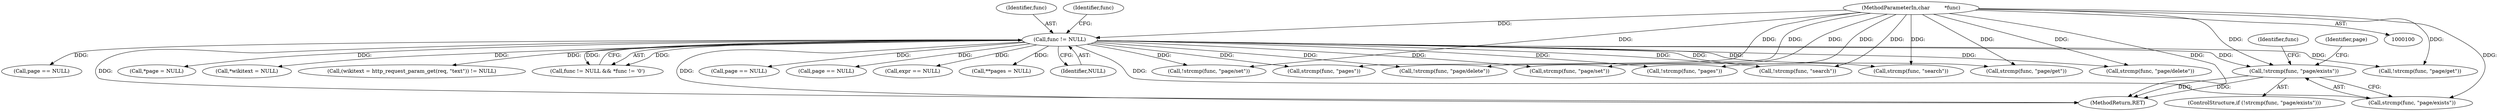 digraph "0_didiwiki_5e5c796617e1712905dc5462b94bd5e6c08d15ea_0@API" {
"1000230" [label="(Call,!strcmp(func, \"page/exists\"))"];
"1000103" [label="(MethodParameterIn,char         *func)"];
"1000107" [label="(Call,func != NULL)"];
"1000354" [label="(MethodReturn,RET)"];
"1000154" [label="(Call,!strcmp(func, \"page/set\"))"];
"1000195" [label="(Call,!strcmp(func, \"page/delete\"))"];
"1000272" [label="(Call,strcmp(func, \"search\"))"];
"1000117" [label="(Call,strcmp(func, \"page/get\"))"];
"1000237" [label="(Identifier,page)"];
"1000268" [label="(Call,strcmp(func, \"pages\"))"];
"1000103" [label="(MethodParameterIn,char         *func)"];
"1000108" [label="(Identifier,func)"];
"1000242" [label="(Call,page == NULL)"];
"1000155" [label="(Call,strcmp(func, \"page/set\"))"];
"1000267" [label="(Call,!strcmp(func, \"pages\"))"];
"1000164" [label="(Call,*page = NULL)"];
"1000160" [label="(Call,*wikitext = NULL)"];
"1000169" [label="(Call,(wikitext = http_request_param_get(req, \"text\")) != NULL)"];
"1000106" [label="(Call,func != NULL && *func != '\0')"];
"1000112" [label="(Identifier,func)"];
"1000229" [label="(ControlStructure,if (!strcmp(func, \"page/exists\")))"];
"1000107" [label="(Call,func != NULL)"];
"1000230" [label="(Call,!strcmp(func, \"page/exists\"))"];
"1000271" [label="(Call,!strcmp(func, \"search\"))"];
"1000128" [label="(Call,page == NULL)"];
"1000207" [label="(Call,page == NULL)"];
"1000196" [label="(Call,strcmp(func, \"page/delete\"))"];
"1000231" [label="(Call,strcmp(func, \"page/exists\"))"];
"1000116" [label="(Call,!strcmp(func, \"page/get\"))"];
"1000269" [label="(Identifier,func)"];
"1000289" [label="(Call,expr == NULL)"];
"1000277" [label="(Call,**pages = NULL)"];
"1000109" [label="(Identifier,NULL)"];
"1000230" -> "1000229"  [label="AST: "];
"1000230" -> "1000231"  [label="CFG: "];
"1000231" -> "1000230"  [label="AST: "];
"1000237" -> "1000230"  [label="CFG: "];
"1000269" -> "1000230"  [label="CFG: "];
"1000230" -> "1000354"  [label="DDG: "];
"1000230" -> "1000354"  [label="DDG: "];
"1000103" -> "1000230"  [label="DDG: "];
"1000107" -> "1000230"  [label="DDG: "];
"1000103" -> "1000100"  [label="AST: "];
"1000103" -> "1000354"  [label="DDG: "];
"1000103" -> "1000107"  [label="DDG: "];
"1000103" -> "1000116"  [label="DDG: "];
"1000103" -> "1000117"  [label="DDG: "];
"1000103" -> "1000154"  [label="DDG: "];
"1000103" -> "1000155"  [label="DDG: "];
"1000103" -> "1000195"  [label="DDG: "];
"1000103" -> "1000196"  [label="DDG: "];
"1000103" -> "1000231"  [label="DDG: "];
"1000103" -> "1000267"  [label="DDG: "];
"1000103" -> "1000268"  [label="DDG: "];
"1000103" -> "1000271"  [label="DDG: "];
"1000103" -> "1000272"  [label="DDG: "];
"1000107" -> "1000106"  [label="AST: "];
"1000107" -> "1000109"  [label="CFG: "];
"1000108" -> "1000107"  [label="AST: "];
"1000109" -> "1000107"  [label="AST: "];
"1000112" -> "1000107"  [label="CFG: "];
"1000106" -> "1000107"  [label="CFG: "];
"1000107" -> "1000354"  [label="DDG: "];
"1000107" -> "1000354"  [label="DDG: "];
"1000107" -> "1000106"  [label="DDG: "];
"1000107" -> "1000106"  [label="DDG: "];
"1000107" -> "1000116"  [label="DDG: "];
"1000107" -> "1000117"  [label="DDG: "];
"1000107" -> "1000128"  [label="DDG: "];
"1000107" -> "1000154"  [label="DDG: "];
"1000107" -> "1000155"  [label="DDG: "];
"1000107" -> "1000160"  [label="DDG: "];
"1000107" -> "1000164"  [label="DDG: "];
"1000107" -> "1000169"  [label="DDG: "];
"1000107" -> "1000195"  [label="DDG: "];
"1000107" -> "1000196"  [label="DDG: "];
"1000107" -> "1000207"  [label="DDG: "];
"1000107" -> "1000231"  [label="DDG: "];
"1000107" -> "1000242"  [label="DDG: "];
"1000107" -> "1000267"  [label="DDG: "];
"1000107" -> "1000268"  [label="DDG: "];
"1000107" -> "1000271"  [label="DDG: "];
"1000107" -> "1000272"  [label="DDG: "];
"1000107" -> "1000277"  [label="DDG: "];
"1000107" -> "1000289"  [label="DDG: "];
}
